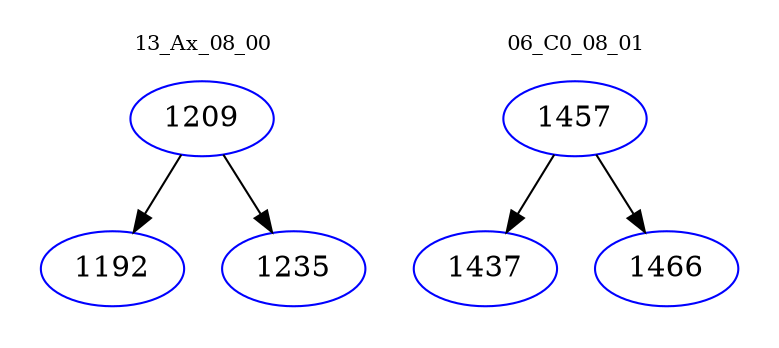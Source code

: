 digraph{
subgraph cluster_0 {
color = white
label = "13_Ax_08_00";
fontsize=10;
T0_1209 [label="1209", color="blue"]
T0_1209 -> T0_1192 [color="black"]
T0_1192 [label="1192", color="blue"]
T0_1209 -> T0_1235 [color="black"]
T0_1235 [label="1235", color="blue"]
}
subgraph cluster_1 {
color = white
label = "06_C0_08_01";
fontsize=10;
T1_1457 [label="1457", color="blue"]
T1_1457 -> T1_1437 [color="black"]
T1_1437 [label="1437", color="blue"]
T1_1457 -> T1_1466 [color="black"]
T1_1466 [label="1466", color="blue"]
}
}
